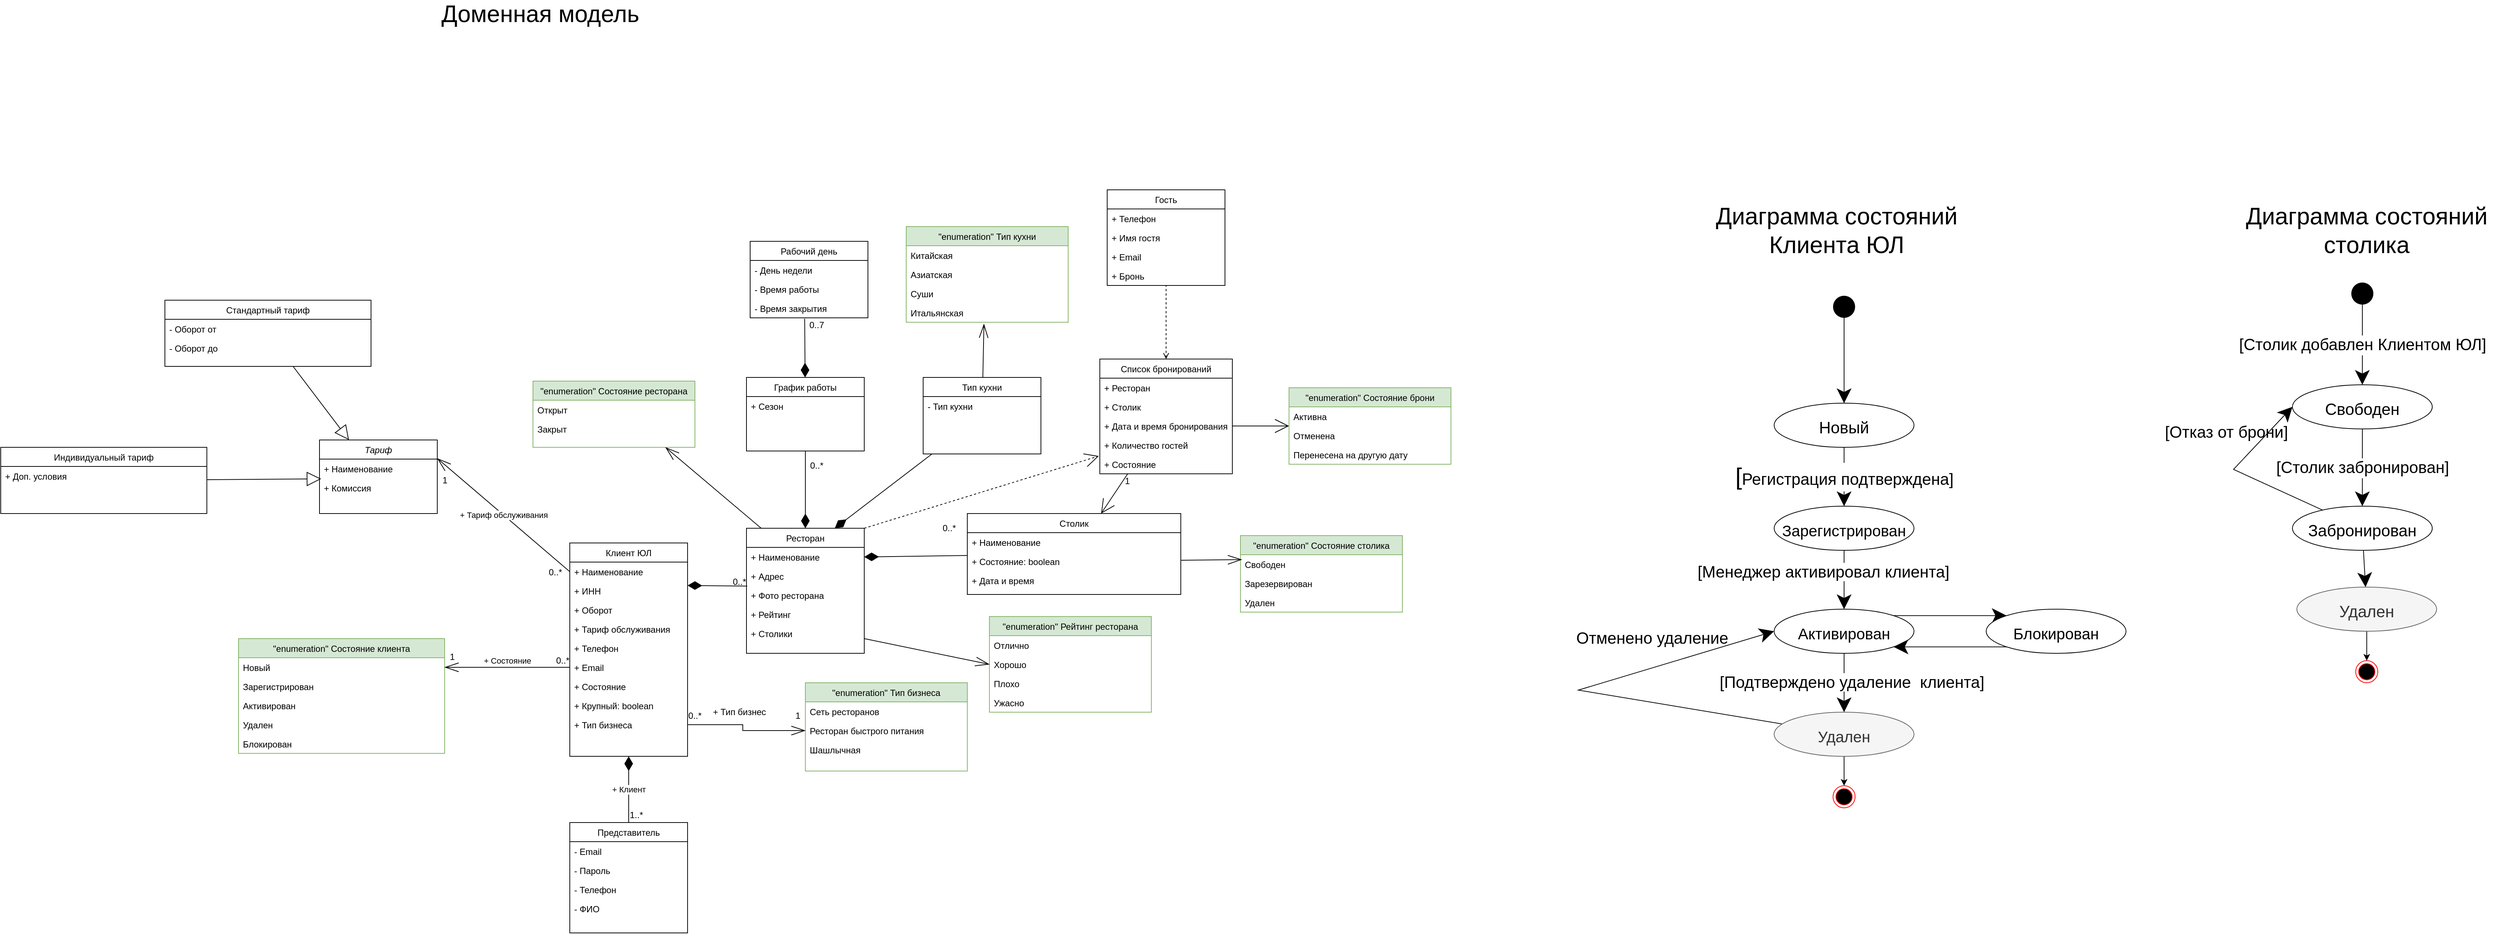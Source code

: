 <mxfile version="18.0.6" type="device"><diagram id="mswqoD4gSyX0Jlep5bk8" name="Page-1"><mxGraphModel dx="515" dy="645" grid="1" gridSize="10" guides="1" tooltips="1" connect="1" arrows="1" fold="1" page="1" pageScale="1" pageWidth="827" pageHeight="1169" math="0" shadow="0"><root><mxCell id="0"/><mxCell id="1" parent="0"/><mxCell id="pJO7aR0XgkFYkremymJj-134" value="Клиент ЮЛ" style="swimlane;fontStyle=0;align=center;verticalAlign=top;childLayout=stackLayout;horizontal=1;startSize=26;horizontalStack=0;resizeParent=1;resizeLast=0;collapsible=1;marginBottom=0;rounded=0;shadow=0;strokeWidth=1;" parent="1" vertex="1"><mxGeometry x="2103" y="1024" width="160" height="290" as="geometry"><mxRectangle x="230" y="140" width="160" height="26" as="alternateBounds"/></mxGeometry></mxCell><mxCell id="pJO7aR0XgkFYkremymJj-135" value="+ Наименование" style="text;align=left;verticalAlign=top;spacingLeft=4;spacingRight=4;overflow=hidden;rotatable=0;points=[[0,0.5],[1,0.5]];portConstraint=eastwest;" parent="pJO7aR0XgkFYkremymJj-134" vertex="1"><mxGeometry y="26" width="160" height="26" as="geometry"/></mxCell><mxCell id="pJO7aR0XgkFYkremymJj-136" value="+ ИНН" style="text;align=left;verticalAlign=top;spacingLeft=4;spacingRight=4;overflow=hidden;rotatable=0;points=[[0,0.5],[1,0.5]];portConstraint=eastwest;rounded=0;shadow=0;html=0;" parent="pJO7aR0XgkFYkremymJj-134" vertex="1"><mxGeometry y="52" width="160" height="26" as="geometry"/></mxCell><mxCell id="pJO7aR0XgkFYkremymJj-137" value="+ Оборот" style="text;align=left;verticalAlign=top;spacingLeft=4;spacingRight=4;overflow=hidden;rotatable=0;points=[[0,0.5],[1,0.5]];portConstraint=eastwest;rounded=0;shadow=0;html=0;" parent="pJO7aR0XgkFYkremymJj-134" vertex="1"><mxGeometry y="78" width="160" height="26" as="geometry"/></mxCell><mxCell id="pJO7aR0XgkFYkremymJj-138" value="+ Тариф обслуживания" style="text;align=left;verticalAlign=top;spacingLeft=4;spacingRight=4;overflow=hidden;rotatable=0;points=[[0,0.5],[1,0.5]];portConstraint=eastwest;rounded=0;shadow=0;html=0;" parent="pJO7aR0XgkFYkremymJj-134" vertex="1"><mxGeometry y="104" width="160" height="26" as="geometry"/></mxCell><mxCell id="pJO7aR0XgkFYkremymJj-139" value="+ Телефон" style="text;align=left;verticalAlign=top;spacingLeft=4;spacingRight=4;overflow=hidden;rotatable=0;points=[[0,0.5],[1,0.5]];portConstraint=eastwest;rounded=0;shadow=0;html=0;" parent="pJO7aR0XgkFYkremymJj-134" vertex="1"><mxGeometry y="130" width="160" height="26" as="geometry"/></mxCell><mxCell id="pJO7aR0XgkFYkremymJj-140" value="+ Email" style="text;align=left;verticalAlign=top;spacingLeft=4;spacingRight=4;overflow=hidden;rotatable=0;points=[[0,0.5],[1,0.5]];portConstraint=eastwest;rounded=0;shadow=0;html=0;" parent="pJO7aR0XgkFYkremymJj-134" vertex="1"><mxGeometry y="156" width="160" height="26" as="geometry"/></mxCell><mxCell id="pJO7aR0XgkFYkremymJj-141" value="+ Состояние" style="text;align=left;verticalAlign=top;spacingLeft=4;spacingRight=4;overflow=hidden;rotatable=0;points=[[0,0.5],[1,0.5]];portConstraint=eastwest;rounded=0;shadow=0;html=0;" parent="pJO7aR0XgkFYkremymJj-134" vertex="1"><mxGeometry y="182" width="160" height="26" as="geometry"/></mxCell><mxCell id="pJO7aR0XgkFYkremymJj-142" value="+ Крупный: boolean" style="text;align=left;verticalAlign=top;spacingLeft=4;spacingRight=4;overflow=hidden;rotatable=0;points=[[0,0.5],[1,0.5]];portConstraint=eastwest;rounded=0;shadow=0;html=0;" parent="pJO7aR0XgkFYkremymJj-134" vertex="1"><mxGeometry y="208" width="160" height="26" as="geometry"/></mxCell><mxCell id="pJO7aR0XgkFYkremymJj-143" value="+ Тип бизнеса" style="text;align=left;verticalAlign=top;spacingLeft=4;spacingRight=4;overflow=hidden;rotatable=0;points=[[0,0.5],[1,0.5]];portConstraint=eastwest;rounded=0;shadow=0;html=0;" parent="pJO7aR0XgkFYkremymJj-134" vertex="1"><mxGeometry y="234" width="160" height="26" as="geometry"/></mxCell><mxCell id="pJO7aR0XgkFYkremymJj-144" value="Тариф" style="swimlane;fontStyle=2;align=center;verticalAlign=top;childLayout=stackLayout;horizontal=1;startSize=26;horizontalStack=0;resizeParent=1;resizeLast=0;collapsible=1;marginBottom=0;rounded=0;shadow=0;strokeWidth=1;" parent="1" vertex="1"><mxGeometry x="1763" y="884" width="160" height="100" as="geometry"><mxRectangle x="130" y="380" width="160" height="26" as="alternateBounds"/></mxGeometry></mxCell><mxCell id="pJO7aR0XgkFYkremymJj-145" value="+ Наименование" style="text;align=left;verticalAlign=top;spacingLeft=4;spacingRight=4;overflow=hidden;rotatable=0;points=[[0,0.5],[1,0.5]];portConstraint=eastwest;" parent="pJO7aR0XgkFYkremymJj-144" vertex="1"><mxGeometry y="26" width="160" height="26" as="geometry"/></mxCell><mxCell id="pJO7aR0XgkFYkremymJj-146" value="+ Комиссия" style="text;align=left;verticalAlign=top;spacingLeft=4;spacingRight=4;overflow=hidden;rotatable=0;points=[[0,0.5],[1,0.5]];portConstraint=eastwest;rounded=0;shadow=0;html=0;" parent="pJO7aR0XgkFYkremymJj-144" vertex="1"><mxGeometry y="52" width="160" height="26" as="geometry"/></mxCell><mxCell id="pJO7aR0XgkFYkremymJj-147" value="&quot;enumeration&quot; Тип бизнеса" style="swimlane;fontStyle=0;align=center;verticalAlign=top;childLayout=stackLayout;horizontal=1;startSize=26;horizontalStack=0;resizeParent=1;resizeLast=0;collapsible=1;marginBottom=0;rounded=0;shadow=0;strokeWidth=1;fillColor=#d5e8d4;strokeColor=#82b366;" parent="1" vertex="1"><mxGeometry x="2423" y="1214" width="220" height="120" as="geometry"><mxRectangle x="340" y="380" width="170" height="26" as="alternateBounds"/></mxGeometry></mxCell><mxCell id="pJO7aR0XgkFYkremymJj-148" value="Сеть ресторанов" style="text;align=left;verticalAlign=top;spacingLeft=4;spacingRight=4;overflow=hidden;rotatable=0;points=[[0,0.5],[1,0.5]];portConstraint=eastwest;" parent="pJO7aR0XgkFYkremymJj-147" vertex="1"><mxGeometry y="26" width="220" height="26" as="geometry"/></mxCell><mxCell id="pJO7aR0XgkFYkremymJj-149" value="Ресторан быстрого питания" style="text;align=left;verticalAlign=top;spacingLeft=4;spacingRight=4;overflow=hidden;rotatable=0;points=[[0,0.5],[1,0.5]];portConstraint=eastwest;" parent="pJO7aR0XgkFYkremymJj-147" vertex="1"><mxGeometry y="52" width="220" height="26" as="geometry"/></mxCell><mxCell id="pJO7aR0XgkFYkremymJj-150" value="Шашлычная" style="text;align=left;verticalAlign=top;spacingLeft=4;spacingRight=4;overflow=hidden;rotatable=0;points=[[0,0.5],[1,0.5]];portConstraint=eastwest;" parent="pJO7aR0XgkFYkremymJj-147" vertex="1"><mxGeometry y="78" width="220" height="26" as="geometry"/></mxCell><mxCell id="pJO7aR0XgkFYkremymJj-151" value="+ Клиент" style="edgeStyle=orthogonalEdgeStyle;rounded=0;orthogonalLoop=1;jettySize=auto;html=1;entryX=0.5;entryY=1;entryDx=0;entryDy=0;endArrow=diamondThin;endFill=1;endSize=17;" parent="1" source="pJO7aR0XgkFYkremymJj-152" target="pJO7aR0XgkFYkremymJj-134" edge="1"><mxGeometry relative="1" as="geometry"/></mxCell><mxCell id="pJO7aR0XgkFYkremymJj-152" value="Представитель" style="swimlane;fontStyle=0;align=center;verticalAlign=top;childLayout=stackLayout;horizontal=1;startSize=26;horizontalStack=0;resizeParent=1;resizeLast=0;collapsible=1;marginBottom=0;rounded=0;shadow=0;strokeWidth=1;" parent="1" vertex="1"><mxGeometry x="2103" y="1404" width="160" height="150" as="geometry"><mxRectangle x="550" y="140" width="160" height="26" as="alternateBounds"/></mxGeometry></mxCell><mxCell id="pJO7aR0XgkFYkremymJj-153" value="- Email" style="text;align=left;verticalAlign=top;spacingLeft=4;spacingRight=4;overflow=hidden;rotatable=0;points=[[0,0.5],[1,0.5]];portConstraint=eastwest;" parent="pJO7aR0XgkFYkremymJj-152" vertex="1"><mxGeometry y="26" width="160" height="26" as="geometry"/></mxCell><mxCell id="pJO7aR0XgkFYkremymJj-154" value="- Пароль" style="text;align=left;verticalAlign=top;spacingLeft=4;spacingRight=4;overflow=hidden;rotatable=0;points=[[0,0.5],[1,0.5]];portConstraint=eastwest;rounded=0;shadow=0;html=0;" parent="pJO7aR0XgkFYkremymJj-152" vertex="1"><mxGeometry y="52" width="160" height="26" as="geometry"/></mxCell><mxCell id="pJO7aR0XgkFYkremymJj-155" value="- Телефон" style="text;align=left;verticalAlign=top;spacingLeft=4;spacingRight=4;overflow=hidden;rotatable=0;points=[[0,0.5],[1,0.5]];portConstraint=eastwest;rounded=0;shadow=0;html=0;" parent="pJO7aR0XgkFYkremymJj-152" vertex="1"><mxGeometry y="78" width="160" height="26" as="geometry"/></mxCell><mxCell id="pJO7aR0XgkFYkremymJj-156" value="- ФИО" style="text;align=left;verticalAlign=top;spacingLeft=4;spacingRight=4;overflow=hidden;rotatable=0;points=[[0,0.5],[1,0.5]];portConstraint=eastwest;rounded=0;shadow=0;html=0;" parent="pJO7aR0XgkFYkremymJj-152" vertex="1"><mxGeometry y="104" width="160" height="26" as="geometry"/></mxCell><mxCell id="pJO7aR0XgkFYkremymJj-157" value="&quot;enumeration&quot; Состояние клиента" style="swimlane;fontStyle=0;align=center;verticalAlign=top;childLayout=stackLayout;horizontal=1;startSize=26;horizontalStack=0;resizeParent=1;resizeLast=0;collapsible=1;marginBottom=0;rounded=0;shadow=0;strokeWidth=1;fillColor=#d5e8d4;strokeColor=#82b366;" parent="1" vertex="1"><mxGeometry x="1653" y="1154" width="280" height="156" as="geometry"><mxRectangle x="130" y="380" width="160" height="26" as="alternateBounds"/></mxGeometry></mxCell><mxCell id="pJO7aR0XgkFYkremymJj-158" value="Новый " style="text;align=left;verticalAlign=top;spacingLeft=4;spacingRight=4;overflow=hidden;rotatable=0;points=[[0,0.5],[1,0.5]];portConstraint=eastwest;" parent="pJO7aR0XgkFYkremymJj-157" vertex="1"><mxGeometry y="26" width="280" height="26" as="geometry"/></mxCell><mxCell id="pJO7aR0XgkFYkremymJj-159" value="Зарегистрирован" style="text;align=left;verticalAlign=top;spacingLeft=4;spacingRight=4;overflow=hidden;rotatable=0;points=[[0,0.5],[1,0.5]];portConstraint=eastwest;rounded=0;shadow=0;html=0;" parent="pJO7aR0XgkFYkremymJj-157" vertex="1"><mxGeometry y="52" width="280" height="26" as="geometry"/></mxCell><mxCell id="pJO7aR0XgkFYkremymJj-160" value="Активирован" style="text;align=left;verticalAlign=top;spacingLeft=4;spacingRight=4;overflow=hidden;rotatable=0;points=[[0,0.5],[1,0.5]];portConstraint=eastwest;rounded=0;shadow=0;html=0;" parent="pJO7aR0XgkFYkremymJj-157" vertex="1"><mxGeometry y="78" width="280" height="26" as="geometry"/></mxCell><mxCell id="pJO7aR0XgkFYkremymJj-161" value="Удален" style="text;align=left;verticalAlign=top;spacingLeft=4;spacingRight=4;overflow=hidden;rotatable=0;points=[[0,0.5],[1,0.5]];portConstraint=eastwest;rounded=0;shadow=0;html=0;" parent="pJO7aR0XgkFYkremymJj-157" vertex="1"><mxGeometry y="104" width="280" height="26" as="geometry"/></mxCell><mxCell id="pJO7aR0XgkFYkremymJj-162" value="Блокирован" style="text;align=left;verticalAlign=top;spacingLeft=4;spacingRight=4;overflow=hidden;rotatable=0;points=[[0,0.5],[1,0.5]];portConstraint=eastwest;rounded=0;shadow=0;html=0;" parent="pJO7aR0XgkFYkremymJj-157" vertex="1"><mxGeometry y="130" width="280" height="26" as="geometry"/></mxCell><mxCell id="pJO7aR0XgkFYkremymJj-163" style="edgeStyle=none;rounded=0;orthogonalLoop=1;jettySize=auto;html=1;entryX=0.014;entryY=0.034;entryDx=0;entryDy=0;entryPerimeter=0;startArrow=none;startFill=0;endArrow=block;endFill=0;endSize=17;" parent="1" source="pJO7aR0XgkFYkremymJj-164" target="pJO7aR0XgkFYkremymJj-146" edge="1"><mxGeometry relative="1" as="geometry"/></mxCell><mxCell id="pJO7aR0XgkFYkremymJj-164" value="Индивидуальный тариф" style="swimlane;fontStyle=0;align=center;verticalAlign=top;childLayout=stackLayout;horizontal=1;startSize=26;horizontalStack=0;resizeParent=1;resizeLast=0;collapsible=1;marginBottom=0;rounded=0;shadow=0;strokeWidth=1;" parent="1" vertex="1"><mxGeometry x="1330" y="894" width="280" height="90" as="geometry"><mxRectangle x="130" y="380" width="160" height="26" as="alternateBounds"/></mxGeometry></mxCell><mxCell id="pJO7aR0XgkFYkremymJj-165" value="+ Доп. условия" style="text;align=left;verticalAlign=top;spacingLeft=4;spacingRight=4;overflow=hidden;rotatable=0;points=[[0,0.5],[1,0.5]];portConstraint=eastwest;" parent="pJO7aR0XgkFYkremymJj-164" vertex="1"><mxGeometry y="26" width="280" height="26" as="geometry"/></mxCell><mxCell id="pJO7aR0XgkFYkremymJj-166" style="edgeStyle=orthogonalEdgeStyle;rounded=0;orthogonalLoop=1;jettySize=auto;html=1;exitX=1;exitY=0.5;exitDx=0;exitDy=0;entryX=0;entryY=0.5;entryDx=0;entryDy=0;endArrow=openThin;endFill=0;endSize=17;" parent="1" source="pJO7aR0XgkFYkremymJj-143" target="pJO7aR0XgkFYkremymJj-149" edge="1"><mxGeometry relative="1" as="geometry"><mxPoint x="2373" y="1193" as="targetPoint"/></mxGeometry></mxCell><mxCell id="pJO7aR0XgkFYkremymJj-167" value="0..*" style="text;html=1;strokeColor=none;fillColor=none;align=center;verticalAlign=middle;whiteSpace=wrap;rounded=0;" parent="1" vertex="1"><mxGeometry x="2263" y="1244" width="20" height="30" as="geometry"/></mxCell><mxCell id="pJO7aR0XgkFYkremymJj-168" value="1" style="text;html=1;strokeColor=none;fillColor=none;align=center;verticalAlign=middle;whiteSpace=wrap;rounded=0;" parent="1" vertex="1"><mxGeometry x="2403" y="1244" width="20" height="30" as="geometry"/></mxCell><mxCell id="pJO7aR0XgkFYkremymJj-169" value="+ Тип бизнес" style="text;html=1;align=center;verticalAlign=middle;resizable=0;points=[];autosize=1;strokeColor=none;fillColor=none;" parent="1" vertex="1"><mxGeometry x="2288" y="1244" width="90" height="20" as="geometry"/></mxCell><mxCell id="pJO7aR0XgkFYkremymJj-170" value="1..*" style="text;html=1;align=center;verticalAlign=middle;resizable=0;points=[];autosize=1;strokeColor=none;fillColor=none;" parent="1" vertex="1"><mxGeometry x="2178" y="1384" width="30" height="20" as="geometry"/></mxCell><mxCell id="pJO7aR0XgkFYkremymJj-171" value="+ Состояние" style="edgeStyle=orthogonalEdgeStyle;rounded=0;orthogonalLoop=1;jettySize=auto;html=1;entryX=1;entryY=0.5;entryDx=0;entryDy=0;startArrow=none;startFill=0;endArrow=openThin;endFill=0;endSize=17;" parent="1" source="pJO7aR0XgkFYkremymJj-140" target="pJO7aR0XgkFYkremymJj-158" edge="1"><mxGeometry y="-9" relative="1" as="geometry"><mxPoint as="offset"/></mxGeometry></mxCell><mxCell id="pJO7aR0XgkFYkremymJj-172" value="1" style="text;html=1;align=center;verticalAlign=middle;resizable=0;points=[];autosize=1;strokeColor=none;fillColor=none;" parent="1" vertex="1"><mxGeometry x="1933" y="1169" width="20" height="20" as="geometry"/></mxCell><mxCell id="pJO7aR0XgkFYkremymJj-173" value="0..*" style="text;html=1;align=center;verticalAlign=middle;resizable=0;points=[];autosize=1;strokeColor=none;fillColor=none;" parent="1" vertex="1"><mxGeometry x="2078" y="1174" width="30" height="20" as="geometry"/></mxCell><mxCell id="pJO7aR0XgkFYkremymJj-174" value="+ Тариф обслуживания" style="rounded=0;orthogonalLoop=1;jettySize=auto;html=1;entryX=1;entryY=0.25;entryDx=0;entryDy=0;startArrow=none;startFill=0;endArrow=openThin;endFill=0;endSize=17;exitX=0;exitY=0.5;exitDx=0;exitDy=0;" parent="1" source="pJO7aR0XgkFYkremymJj-135" target="pJO7aR0XgkFYkremymJj-144" edge="1"><mxGeometry relative="1" as="geometry"/></mxCell><mxCell id="pJO7aR0XgkFYkremymJj-175" value="1" style="text;html=1;align=center;verticalAlign=middle;resizable=0;points=[];autosize=1;strokeColor=none;fillColor=none;" parent="1" vertex="1"><mxGeometry x="1923" y="929" width="20" height="20" as="geometry"/></mxCell><mxCell id="pJO7aR0XgkFYkremymJj-176" value="0..*" style="text;html=1;align=center;verticalAlign=middle;resizable=0;points=[];autosize=1;strokeColor=none;fillColor=none;" parent="1" vertex="1"><mxGeometry x="2068" y="1054" width="30" height="20" as="geometry"/></mxCell><mxCell id="pJO7aR0XgkFYkremymJj-177" style="edgeStyle=none;rounded=0;orthogonalLoop=1;jettySize=auto;html=1;entryX=0.25;entryY=0;entryDx=0;entryDy=0;startArrow=none;startFill=0;endArrow=block;endFill=0;endSize=17;" parent="1" source="pJO7aR0XgkFYkremymJj-178" target="pJO7aR0XgkFYkremymJj-144" edge="1"><mxGeometry relative="1" as="geometry"/></mxCell><mxCell id="pJO7aR0XgkFYkremymJj-178" value="Стандартный тариф" style="swimlane;fontStyle=0;align=center;verticalAlign=top;childLayout=stackLayout;horizontal=1;startSize=26;horizontalStack=0;resizeParent=1;resizeLast=0;collapsible=1;marginBottom=0;rounded=0;shadow=0;strokeWidth=1;" parent="1" vertex="1"><mxGeometry x="1553" y="694" width="280" height="90" as="geometry"><mxRectangle x="130" y="380" width="160" height="26" as="alternateBounds"/></mxGeometry></mxCell><mxCell id="pJO7aR0XgkFYkremymJj-179" value="- Оборот от" style="text;align=left;verticalAlign=top;spacingLeft=4;spacingRight=4;overflow=hidden;rotatable=0;points=[[0,0.5],[1,0.5]];portConstraint=eastwest;" parent="pJO7aR0XgkFYkremymJj-178" vertex="1"><mxGeometry y="26" width="280" height="26" as="geometry"/></mxCell><mxCell id="pJO7aR0XgkFYkremymJj-180" value="- Оборот до" style="text;align=left;verticalAlign=top;spacingLeft=4;spacingRight=4;overflow=hidden;rotatable=0;points=[[0,0.5],[1,0.5]];portConstraint=eastwest;" parent="pJO7aR0XgkFYkremymJj-178" vertex="1"><mxGeometry y="52" width="280" height="26" as="geometry"/></mxCell><mxCell id="pJO7aR0XgkFYkremymJj-181" value="&lt;font style=&quot;font-size: 32px&quot;&gt;Доменная модель&lt;/font&gt;" style="text;html=1;strokeColor=none;fillColor=none;align=center;verticalAlign=middle;whiteSpace=wrap;rounded=0;" parent="1" vertex="1"><mxGeometry x="1883" y="290" width="360" height="30" as="geometry"/></mxCell><mxCell id="pJO7aR0XgkFYkremymJj-182" value="&lt;font style=&quot;font-size: 32px&quot;&gt;Диаграмма состояний Клиента ЮЛ&lt;/font&gt;" style="text;html=1;strokeColor=none;fillColor=none;align=center;verticalAlign=middle;whiteSpace=wrap;rounded=0;" parent="1" vertex="1"><mxGeometry x="3644" y="584" width="360" height="30" as="geometry"/></mxCell><mxCell id="pJO7aR0XgkFYkremymJj-183" value="" style="edgeStyle=none;rounded=0;orthogonalLoop=1;jettySize=auto;html=1;fontSize=32;startArrow=none;startFill=0;endArrow=classic;endFill=1;endSize=17;exitX=0.5;exitY=1;exitDx=0;exitDy=0;" parent="1" source="vDcpkDzTJP2Zpvf1__Mm-2" target="pJO7aR0XgkFYkremymJj-186" edge="1"><mxGeometry relative="1" as="geometry"><mxPoint x="3834" y="734" as="sourcePoint"/></mxGeometry></mxCell><mxCell id="pJO7aR0XgkFYkremymJj-185" value="[&lt;font style=&quot;font-size: 22px&quot;&gt;Регистрация подтверждена]&lt;/font&gt;" style="edgeStyle=none;rounded=0;orthogonalLoop=1;jettySize=auto;html=1;fontSize=32;startArrow=none;startFill=0;endArrow=classic;endFill=1;endSize=17;" parent="1" source="pJO7aR0XgkFYkremymJj-186" target="pJO7aR0XgkFYkremymJj-188" edge="1"><mxGeometry relative="1" as="geometry"/></mxCell><mxCell id="pJO7aR0XgkFYkremymJj-186" value="&lt;font style=&quot;font-size: 22px&quot;&gt;Новый&lt;/font&gt;" style="ellipse;whiteSpace=wrap;html=1;fontSize=32;" parent="1" vertex="1"><mxGeometry x="3739" y="834" width="190" height="60" as="geometry"/></mxCell><mxCell id="pJO7aR0XgkFYkremymJj-187" value="" style="edgeStyle=none;rounded=0;orthogonalLoop=1;jettySize=auto;html=1;fontSize=22;startArrow=none;startFill=0;endArrow=classic;endFill=1;endSize=17;" parent="1" source="pJO7aR0XgkFYkremymJj-188" target="pJO7aR0XgkFYkremymJj-191" edge="1"><mxGeometry relative="1" as="geometry"/></mxCell><mxCell id="pJO7aR0XgkFYkremymJj-188" value="&lt;font style=&quot;font-size: 21px&quot;&gt;Зарегистрирован&lt;/font&gt;" style="ellipse;whiteSpace=wrap;html=1;fontSize=32;" parent="1" vertex="1"><mxGeometry x="3739" y="974" width="190" height="60" as="geometry"/></mxCell><mxCell id="pJO7aR0XgkFYkremymJj-189" value="" style="edgeStyle=none;rounded=0;orthogonalLoop=1;jettySize=auto;html=1;fontSize=22;startArrow=none;startFill=0;endArrow=classic;endFill=1;endSize=17;" parent="1" source="pJO7aR0XgkFYkremymJj-191" target="pJO7aR0XgkFYkremymJj-193" edge="1"><mxGeometry relative="1" as="geometry"/></mxCell><mxCell id="pJO7aR0XgkFYkremymJj-190" value="" style="edgeStyle=none;rounded=0;orthogonalLoop=1;jettySize=auto;html=1;fontSize=22;startArrow=none;startFill=0;endArrow=classic;endFill=1;endSize=17;exitX=1;exitY=0;exitDx=0;exitDy=0;entryX=0;entryY=0;entryDx=0;entryDy=0;" parent="1" source="pJO7aR0XgkFYkremymJj-191" target="pJO7aR0XgkFYkremymJj-198" edge="1"><mxGeometry relative="1" as="geometry"/></mxCell><mxCell id="pJO7aR0XgkFYkremymJj-191" value="&lt;font style=&quot;font-size: 21px&quot;&gt;Активирован&lt;/font&gt;" style="ellipse;whiteSpace=wrap;html=1;fontSize=32;" parent="1" vertex="1"><mxGeometry x="3739" y="1114" width="190" height="60" as="geometry"/></mxCell><mxCell id="pJO7aR0XgkFYkremymJj-192" style="edgeStyle=none;rounded=0;orthogonalLoop=1;jettySize=auto;html=1;entryX=0;entryY=0.5;entryDx=0;entryDy=0;fontSize=22;startArrow=none;startFill=0;endArrow=classic;endFill=1;endSize=17;" parent="1" source="pJO7aR0XgkFYkremymJj-193" target="pJO7aR0XgkFYkremymJj-191" edge="1"><mxGeometry relative="1" as="geometry"><Array as="points"><mxPoint x="3473" y="1224"/></Array></mxGeometry></mxCell><mxCell id="JBpDK_HHfdDM2AucpQrc-2" style="edgeStyle=orthogonalEdgeStyle;rounded=0;orthogonalLoop=1;jettySize=auto;html=1;" parent="1" source="pJO7aR0XgkFYkremymJj-193" target="JBpDK_HHfdDM2AucpQrc-1" edge="1"><mxGeometry relative="1" as="geometry"/></mxCell><mxCell id="pJO7aR0XgkFYkremymJj-193" value="&lt;font style=&quot;font-size: 21px&quot;&gt;Удален&lt;/font&gt;" style="ellipse;whiteSpace=wrap;html=1;fontSize=32;shadow=0;fillColor=#f5f5f5;fontColor=#333333;strokeColor=#666666;" parent="1" vertex="1"><mxGeometry x="3739" y="1254" width="190" height="60" as="geometry"/></mxCell><mxCell id="pJO7aR0XgkFYkremymJj-194" value="Отменено удаление" style="text;html=1;align=center;verticalAlign=middle;resizable=0;points=[];autosize=1;strokeColor=none;fillColor=none;fontSize=22;" parent="1" vertex="1"><mxGeometry x="3463" y="1139" width="220" height="30" as="geometry"/></mxCell><mxCell id="pJO7aR0XgkFYkremymJj-195" value="&lt;div style=&quot;text-align: center&quot;&gt;&lt;font face=&quot;helvetica&quot;&gt;&lt;span style=&quot;background-color: rgb(255 , 255 , 255)&quot;&gt;[Менеджер активировал клиента]&lt;/span&gt;&lt;/font&gt;&lt;/div&gt;" style="text;whiteSpace=wrap;html=1;fontSize=22;" parent="1" vertex="1"><mxGeometry x="3633" y="1044" width="380" height="40" as="geometry"/></mxCell><mxCell id="pJO7aR0XgkFYkremymJj-196" value="&lt;div style=&quot;text-align: center&quot;&gt;&lt;font face=&quot;helvetica&quot;&gt;&lt;span style=&quot;background-color: rgb(255 , 255 , 255)&quot;&gt;[Подтверждено удаление&amp;nbsp; клиента]&lt;/span&gt;&lt;/font&gt;&lt;/div&gt;" style="text;whiteSpace=wrap;html=1;fontSize=22;" parent="1" vertex="1"><mxGeometry x="3663" y="1194" width="380" height="40" as="geometry"/></mxCell><mxCell id="pJO7aR0XgkFYkremymJj-197" style="edgeStyle=none;rounded=0;orthogonalLoop=1;jettySize=auto;html=1;entryX=1;entryY=1;entryDx=0;entryDy=0;fontSize=22;startArrow=none;startFill=0;endArrow=classic;endFill=1;endSize=17;exitX=0;exitY=1;exitDx=0;exitDy=0;" parent="1" source="pJO7aR0XgkFYkremymJj-198" target="pJO7aR0XgkFYkremymJj-191" edge="1"><mxGeometry relative="1" as="geometry"/></mxCell><mxCell id="pJO7aR0XgkFYkremymJj-198" value="&lt;font style=&quot;font-size: 21px&quot;&gt;Блокирован&lt;/font&gt;" style="ellipse;whiteSpace=wrap;html=1;fontSize=32;" parent="1" vertex="1"><mxGeometry x="4027" y="1114" width="190" height="60" as="geometry"/></mxCell><mxCell id="pJO7aR0XgkFYkremymJj-278" style="rounded=0;orthogonalLoop=1;jettySize=auto;html=1;exitX=1;exitY=0;exitDx=0;exitDy=0;entryX=-0.008;entryY=0.073;entryDx=0;entryDy=0;entryPerimeter=0;endArrow=open;endFill=0;endSize=17;dashed=1;" parent="1" source="pJO7aR0XgkFYkremymJj-199" target="pJO7aR0XgkFYkremymJj-276" edge="1"><mxGeometry relative="1" as="geometry"/></mxCell><mxCell id="pJO7aR0XgkFYkremymJj-199" value="Ресторан" style="swimlane;fontStyle=0;align=center;verticalAlign=top;childLayout=stackLayout;horizontal=1;startSize=26;horizontalStack=0;resizeParent=1;resizeLast=0;collapsible=1;marginBottom=0;rounded=0;shadow=0;strokeWidth=1;" parent="1" vertex="1"><mxGeometry x="2343" y="1004" width="160" height="170" as="geometry"><mxRectangle x="130" y="380" width="160" height="26" as="alternateBounds"/></mxGeometry></mxCell><mxCell id="pJO7aR0XgkFYkremymJj-200" value="+ Наименование" style="text;align=left;verticalAlign=top;spacingLeft=4;spacingRight=4;overflow=hidden;rotatable=0;points=[[0,0.5],[1,0.5]];portConstraint=eastwest;" parent="pJO7aR0XgkFYkremymJj-199" vertex="1"><mxGeometry y="26" width="160" height="26" as="geometry"/></mxCell><mxCell id="pJO7aR0XgkFYkremymJj-201" value="+ Адрес" style="text;align=left;verticalAlign=top;spacingLeft=4;spacingRight=4;overflow=hidden;rotatable=0;points=[[0,0.5],[1,0.5]];portConstraint=eastwest;" parent="pJO7aR0XgkFYkremymJj-199" vertex="1"><mxGeometry y="52" width="160" height="26" as="geometry"/></mxCell><mxCell id="pJO7aR0XgkFYkremymJj-202" value="+ Фото ресторана" style="text;align=left;verticalAlign=top;spacingLeft=4;spacingRight=4;overflow=hidden;rotatable=0;points=[[0,0.5],[1,0.5]];portConstraint=eastwest;" parent="pJO7aR0XgkFYkremymJj-199" vertex="1"><mxGeometry y="78" width="160" height="26" as="geometry"/></mxCell><mxCell id="pJO7aR0XgkFYkremymJj-203" value="+ Рейтинг" style="text;align=left;verticalAlign=top;spacingLeft=4;spacingRight=4;overflow=hidden;rotatable=0;points=[[0,0.5],[1,0.5]];portConstraint=eastwest;" parent="pJO7aR0XgkFYkremymJj-199" vertex="1"><mxGeometry y="104" width="160" height="26" as="geometry"/></mxCell><mxCell id="pJO7aR0XgkFYkremymJj-204" value="+ Столики" style="text;align=left;verticalAlign=top;spacingLeft=4;spacingRight=4;overflow=hidden;rotatable=0;points=[[0,0.5],[1,0.5]];portConstraint=eastwest;" parent="pJO7aR0XgkFYkremymJj-199" vertex="1"><mxGeometry y="130" width="160" height="26" as="geometry"/></mxCell><mxCell id="pJO7aR0XgkFYkremymJj-205" style="edgeStyle=none;rounded=0;orthogonalLoop=1;jettySize=auto;html=1;entryX=0.5;entryY=0;entryDx=0;entryDy=0;fontSize=12;startArrow=none;startFill=0;endArrow=diamondThin;endFill=1;endSize=17;" parent="1" source="pJO7aR0XgkFYkremymJj-206" target="pJO7aR0XgkFYkremymJj-199" edge="1"><mxGeometry relative="1" as="geometry"/></mxCell><mxCell id="pJO7aR0XgkFYkremymJj-206" value="График работы" style="swimlane;fontStyle=0;align=center;verticalAlign=top;childLayout=stackLayout;horizontal=1;startSize=26;horizontalStack=0;resizeParent=1;resizeLast=0;collapsible=1;marginBottom=0;rounded=0;shadow=0;strokeWidth=1;" parent="1" vertex="1"><mxGeometry x="2343" y="799" width="160" height="100" as="geometry"><mxRectangle x="130" y="380" width="160" height="26" as="alternateBounds"/></mxGeometry></mxCell><mxCell id="pJO7aR0XgkFYkremymJj-207" value="+ Сезон" style="text;align=left;verticalAlign=top;spacingLeft=4;spacingRight=4;overflow=hidden;rotatable=0;points=[[0,0.5],[1,0.5]];portConstraint=eastwest;" parent="pJO7aR0XgkFYkremymJj-206" vertex="1"><mxGeometry y="26" width="160" height="26" as="geometry"/></mxCell><mxCell id="pJO7aR0XgkFYkremymJj-208" value="&quot;enumeration&quot; Состояние ресторана" style="swimlane;fontStyle=0;align=center;verticalAlign=top;childLayout=stackLayout;horizontal=1;startSize=26;horizontalStack=0;resizeParent=1;resizeLast=0;collapsible=1;marginBottom=0;rounded=0;shadow=0;strokeWidth=1;fillColor=#d5e8d4;strokeColor=#82b366;" parent="1" vertex="1"><mxGeometry x="2053" y="804" width="220" height="90" as="geometry"><mxRectangle x="340" y="380" width="170" height="26" as="alternateBounds"/></mxGeometry></mxCell><mxCell id="pJO7aR0XgkFYkremymJj-209" value="Открыт" style="text;align=left;verticalAlign=top;spacingLeft=4;spacingRight=4;overflow=hidden;rotatable=0;points=[[0,0.5],[1,0.5]];portConstraint=eastwest;" parent="pJO7aR0XgkFYkremymJj-208" vertex="1"><mxGeometry y="26" width="220" height="26" as="geometry"/></mxCell><mxCell id="pJO7aR0XgkFYkremymJj-210" value="Закрыт" style="text;align=left;verticalAlign=top;spacingLeft=4;spacingRight=4;overflow=hidden;rotatable=0;points=[[0,0.5],[1,0.5]];portConstraint=eastwest;" parent="pJO7aR0XgkFYkremymJj-208" vertex="1"><mxGeometry y="52" width="220" height="26" as="geometry"/></mxCell><mxCell id="pJO7aR0XgkFYkremymJj-211" style="edgeStyle=none;rounded=0;orthogonalLoop=1;jettySize=auto;html=1;entryX=1;entryY=0.222;entryDx=0;entryDy=0;entryPerimeter=0;fontSize=22;startArrow=none;startFill=0;endArrow=diamondThin;endFill=1;endSize=17;exitX=0.006;exitY=1.026;exitDx=0;exitDy=0;exitPerimeter=0;" parent="1" target="pJO7aR0XgkFYkremymJj-136" edge="1"><mxGeometry relative="1" as="geometry"><mxPoint x="2343.96" y="1082.676" as="sourcePoint"/></mxGeometry></mxCell><mxCell id="pJO7aR0XgkFYkremymJj-212" value="&lt;font style=&quot;font-size: 12px&quot;&gt;0..*&lt;/font&gt;" style="text;html=1;align=center;verticalAlign=middle;resizable=0;points=[];autosize=1;strokeColor=none;fillColor=none;fontSize=22;" parent="1" vertex="1"><mxGeometry x="2318" y="1054" width="30" height="40" as="geometry"/></mxCell><mxCell id="pJO7aR0XgkFYkremymJj-213" style="edgeStyle=none;rounded=0;orthogonalLoop=1;jettySize=auto;html=1;fontSize=12;startArrow=none;startFill=0;endArrow=diamondThin;endFill=1;endSize=17;entryX=1;entryY=0.5;entryDx=0;entryDy=0;" parent="1" source="pJO7aR0XgkFYkremymJj-214" target="pJO7aR0XgkFYkremymJj-200" edge="1"><mxGeometry relative="1" as="geometry"><mxPoint x="2510" y="1029" as="targetPoint"/></mxGeometry></mxCell><mxCell id="pJO7aR0XgkFYkremymJj-214" value="Столик" style="swimlane;fontStyle=0;align=center;verticalAlign=top;childLayout=stackLayout;horizontal=1;startSize=26;horizontalStack=0;resizeParent=1;resizeLast=0;collapsible=1;marginBottom=0;rounded=0;shadow=0;strokeWidth=1;" parent="1" vertex="1"><mxGeometry x="2643" y="984" width="290" height="110" as="geometry"><mxRectangle x="130" y="380" width="160" height="26" as="alternateBounds"/></mxGeometry></mxCell><mxCell id="pJO7aR0XgkFYkremymJj-215" value="+ Наименование" style="text;align=left;verticalAlign=top;spacingLeft=4;spacingRight=4;overflow=hidden;rotatable=0;points=[[0,0.5],[1,0.5]];portConstraint=eastwest;" parent="pJO7aR0XgkFYkremymJj-214" vertex="1"><mxGeometry y="26" width="290" height="26" as="geometry"/></mxCell><mxCell id="pJO7aR0XgkFYkremymJj-216" value="+ Состояние: boolean" style="text;align=left;verticalAlign=top;spacingLeft=4;spacingRight=4;overflow=hidden;rotatable=0;points=[[0,0.5],[1,0.5]];portConstraint=eastwest;" parent="pJO7aR0XgkFYkremymJj-214" vertex="1"><mxGeometry y="52" width="290" height="26" as="geometry"/></mxCell><mxCell id="pJO7aR0XgkFYkremymJj-217" value="+ Дата и время " style="text;align=left;verticalAlign=top;spacingLeft=4;spacingRight=4;overflow=hidden;rotatable=0;points=[[0,0.5],[1,0.5]];portConstraint=eastwest;" parent="pJO7aR0XgkFYkremymJj-214" vertex="1"><mxGeometry y="78" width="290" height="26" as="geometry"/></mxCell><mxCell id="pJO7aR0XgkFYkremymJj-218" value="0..*" style="text;html=1;align=center;verticalAlign=middle;resizable=0;points=[];autosize=1;strokeColor=none;fillColor=none;fontSize=12;" parent="1" vertex="1"><mxGeometry x="2603" y="994" width="30" height="20" as="geometry"/></mxCell><mxCell id="pJO7aR0XgkFYkremymJj-219" value="Рабочий день" style="swimlane;fontStyle=0;align=center;verticalAlign=top;childLayout=stackLayout;horizontal=1;startSize=26;horizontalStack=0;resizeParent=1;resizeLast=0;collapsible=1;marginBottom=0;rounded=0;shadow=0;strokeWidth=1;" parent="1" vertex="1"><mxGeometry x="2348" y="614" width="160" height="104" as="geometry"><mxRectangle x="130" y="380" width="160" height="26" as="alternateBounds"/></mxGeometry></mxCell><mxCell id="pJO7aR0XgkFYkremymJj-220" value="- День недели" style="text;align=left;verticalAlign=top;spacingLeft=4;spacingRight=4;overflow=hidden;rotatable=0;points=[[0,0.5],[1,0.5]];portConstraint=eastwest;" parent="pJO7aR0XgkFYkremymJj-219" vertex="1"><mxGeometry y="26" width="160" height="26" as="geometry"/></mxCell><mxCell id="pJO7aR0XgkFYkremymJj-221" value="- Время работы" style="text;align=left;verticalAlign=top;spacingLeft=4;spacingRight=4;overflow=hidden;rotatable=0;points=[[0,0.5],[1,0.5]];portConstraint=eastwest;" parent="pJO7aR0XgkFYkremymJj-219" vertex="1"><mxGeometry y="52" width="160" height="26" as="geometry"/></mxCell><mxCell id="pJO7aR0XgkFYkremymJj-222" value="- Время закрытия" style="text;align=left;verticalAlign=top;spacingLeft=4;spacingRight=4;overflow=hidden;rotatable=0;points=[[0,0.5],[1,0.5]];portConstraint=eastwest;" parent="pJO7aR0XgkFYkremymJj-219" vertex="1"><mxGeometry y="78" width="160" height="26" as="geometry"/></mxCell><mxCell id="pJO7aR0XgkFYkremymJj-223" style="edgeStyle=none;rounded=0;orthogonalLoop=1;jettySize=auto;html=1;fontSize=12;startArrow=none;startFill=0;endArrow=diamondThin;endFill=1;endSize=17;exitX=0.463;exitY=1.043;exitDx=0;exitDy=0;exitPerimeter=0;" parent="1" source="pJO7aR0XgkFYkremymJj-222" target="pJO7aR0XgkFYkremymJj-206" edge="1"><mxGeometry relative="1" as="geometry"><mxPoint x="2503" y="894" as="targetPoint"/></mxGeometry></mxCell><mxCell id="pJO7aR0XgkFYkremymJj-224" value="0..7" style="text;html=1;align=center;verticalAlign=middle;resizable=0;points=[];autosize=1;strokeColor=none;fillColor=none;fontSize=12;" parent="1" vertex="1"><mxGeometry x="2418" y="718" width="40" height="20" as="geometry"/></mxCell><mxCell id="pJO7aR0XgkFYkremymJj-225" value="0..*" style="text;html=1;align=center;verticalAlign=middle;resizable=0;points=[];autosize=1;strokeColor=none;fillColor=none;fontSize=12;" parent="1" vertex="1"><mxGeometry x="2423" y="909" width="30" height="20" as="geometry"/></mxCell><mxCell id="pJO7aR0XgkFYkremymJj-226" style="edgeStyle=none;rounded=0;orthogonalLoop=1;jettySize=auto;html=1;fontSize=12;startArrow=none;startFill=0;endArrow=openThin;endFill=0;endSize=17;" parent="1" edge="1"><mxGeometry relative="1" as="geometry"><mxPoint x="2233" y="894" as="targetPoint"/><mxPoint x="2363" y="1004" as="sourcePoint"/></mxGeometry></mxCell><mxCell id="pJO7aR0XgkFYkremymJj-227" value="&quot;enumeration&quot; Рейтинг ресторана" style="swimlane;fontStyle=0;align=center;verticalAlign=top;childLayout=stackLayout;horizontal=1;startSize=26;horizontalStack=0;resizeParent=1;resizeLast=0;collapsible=1;marginBottom=0;rounded=0;shadow=0;strokeWidth=1;fillColor=#d5e8d4;strokeColor=#82b366;" parent="1" vertex="1"><mxGeometry x="2673" y="1124" width="220" height="130" as="geometry"><mxRectangle x="340" y="380" width="170" height="26" as="alternateBounds"/></mxGeometry></mxCell><mxCell id="pJO7aR0XgkFYkremymJj-228" value="Отлично" style="text;align=left;verticalAlign=top;spacingLeft=4;spacingRight=4;overflow=hidden;rotatable=0;points=[[0,0.5],[1,0.5]];portConstraint=eastwest;" parent="pJO7aR0XgkFYkremymJj-227" vertex="1"><mxGeometry y="26" width="220" height="26" as="geometry"/></mxCell><mxCell id="pJO7aR0XgkFYkremymJj-229" value="Хорошо" style="text;align=left;verticalAlign=top;spacingLeft=4;spacingRight=4;overflow=hidden;rotatable=0;points=[[0,0.5],[1,0.5]];portConstraint=eastwest;" parent="pJO7aR0XgkFYkremymJj-227" vertex="1"><mxGeometry y="52" width="220" height="26" as="geometry"/></mxCell><mxCell id="pJO7aR0XgkFYkremymJj-230" value="Плохо" style="text;align=left;verticalAlign=top;spacingLeft=4;spacingRight=4;overflow=hidden;rotatable=0;points=[[0,0.5],[1,0.5]];portConstraint=eastwest;" parent="pJO7aR0XgkFYkremymJj-227" vertex="1"><mxGeometry y="78" width="220" height="26" as="geometry"/></mxCell><mxCell id="pJO7aR0XgkFYkremymJj-231" value="Ужасно" style="text;align=left;verticalAlign=top;spacingLeft=4;spacingRight=4;overflow=hidden;rotatable=0;points=[[0,0.5],[1,0.5]];portConstraint=eastwest;" parent="pJO7aR0XgkFYkremymJj-227" vertex="1"><mxGeometry y="104" width="220" height="26" as="geometry"/></mxCell><mxCell id="pJO7aR0XgkFYkremymJj-232" style="edgeStyle=none;rounded=0;orthogonalLoop=1;jettySize=auto;html=1;entryX=0;entryY=0.5;entryDx=0;entryDy=0;fontSize=12;startArrow=none;startFill=0;endArrow=openThin;endFill=0;endSize=17;" parent="1" target="pJO7aR0XgkFYkremymJj-229" edge="1"><mxGeometry relative="1" as="geometry"><mxPoint x="2503" y="1154" as="sourcePoint"/></mxGeometry></mxCell><mxCell id="pJO7aR0XgkFYkremymJj-233" style="edgeStyle=none;rounded=0;orthogonalLoop=1;jettySize=auto;html=1;entryX=0.75;entryY=0;entryDx=0;entryDy=0;fontSize=12;startArrow=none;startFill=0;endArrow=diamondThin;endFill=1;endSize=17;" parent="1" source="pJO7aR0XgkFYkremymJj-235" target="pJO7aR0XgkFYkremymJj-199" edge="1"><mxGeometry relative="1" as="geometry"/></mxCell><mxCell id="pJO7aR0XgkFYkremymJj-234" style="edgeStyle=none;rounded=0;orthogonalLoop=1;jettySize=auto;html=1;fontSize=12;startArrow=none;startFill=0;endArrow=openThin;endFill=0;endSize=17;entryX=0.48;entryY=1.085;entryDx=0;entryDy=0;entryPerimeter=0;" parent="1" source="pJO7aR0XgkFYkremymJj-235" target="pJO7aR0XgkFYkremymJj-241" edge="1"><mxGeometry relative="1" as="geometry"/></mxCell><mxCell id="pJO7aR0XgkFYkremymJj-235" value="Тип кухни" style="swimlane;fontStyle=0;align=center;verticalAlign=top;childLayout=stackLayout;horizontal=1;startSize=26;horizontalStack=0;resizeParent=1;resizeLast=0;collapsible=1;marginBottom=0;rounded=0;shadow=0;strokeWidth=1;" parent="1" vertex="1"><mxGeometry x="2583" y="799" width="160" height="104" as="geometry"><mxRectangle x="130" y="380" width="160" height="26" as="alternateBounds"/></mxGeometry></mxCell><mxCell id="pJO7aR0XgkFYkremymJj-236" value="- Тип кухни" style="text;align=left;verticalAlign=top;spacingLeft=4;spacingRight=4;overflow=hidden;rotatable=0;points=[[0,0.5],[1,0.5]];portConstraint=eastwest;" parent="pJO7aR0XgkFYkremymJj-235" vertex="1"><mxGeometry y="26" width="160" height="26" as="geometry"/></mxCell><mxCell id="pJO7aR0XgkFYkremymJj-237" value="&quot;enumeration&quot; Тип кухни" style="swimlane;fontStyle=0;align=center;verticalAlign=top;childLayout=stackLayout;horizontal=1;startSize=26;horizontalStack=0;resizeParent=1;resizeLast=0;collapsible=1;marginBottom=0;rounded=0;shadow=0;strokeWidth=1;fillColor=#d5e8d4;strokeColor=#82b366;" parent="1" vertex="1"><mxGeometry x="2560" y="594" width="220" height="130" as="geometry"><mxRectangle x="340" y="380" width="170" height="26" as="alternateBounds"/></mxGeometry></mxCell><mxCell id="pJO7aR0XgkFYkremymJj-238" value="Китайская" style="text;align=left;verticalAlign=top;spacingLeft=4;spacingRight=4;overflow=hidden;rotatable=0;points=[[0,0.5],[1,0.5]];portConstraint=eastwest;" parent="pJO7aR0XgkFYkremymJj-237" vertex="1"><mxGeometry y="26" width="220" height="26" as="geometry"/></mxCell><mxCell id="pJO7aR0XgkFYkremymJj-239" value="Азиатская" style="text;align=left;verticalAlign=top;spacingLeft=4;spacingRight=4;overflow=hidden;rotatable=0;points=[[0,0.5],[1,0.5]];portConstraint=eastwest;" parent="pJO7aR0XgkFYkremymJj-237" vertex="1"><mxGeometry y="52" width="220" height="26" as="geometry"/></mxCell><mxCell id="pJO7aR0XgkFYkremymJj-240" value="Суши" style="text;align=left;verticalAlign=top;spacingLeft=4;spacingRight=4;overflow=hidden;rotatable=0;points=[[0,0.5],[1,0.5]];portConstraint=eastwest;" parent="pJO7aR0XgkFYkremymJj-237" vertex="1"><mxGeometry y="78" width="220" height="26" as="geometry"/></mxCell><mxCell id="pJO7aR0XgkFYkremymJj-241" value="Итальянская" style="text;align=left;verticalAlign=top;spacingLeft=4;spacingRight=4;overflow=hidden;rotatable=0;points=[[0,0.5],[1,0.5]];portConstraint=eastwest;" parent="pJO7aR0XgkFYkremymJj-237" vertex="1"><mxGeometry y="104" width="220" height="26" as="geometry"/></mxCell><mxCell id="pJO7aR0XgkFYkremymJj-242" value="Гость" style="swimlane;fontStyle=0;align=center;verticalAlign=top;childLayout=stackLayout;horizontal=1;startSize=26;horizontalStack=0;resizeParent=1;resizeLast=0;collapsible=1;marginBottom=0;rounded=0;shadow=0;strokeWidth=1;" parent="1" vertex="1"><mxGeometry x="2833" y="544" width="160" height="130" as="geometry"><mxRectangle x="230" y="140" width="160" height="26" as="alternateBounds"/></mxGeometry></mxCell><mxCell id="pJO7aR0XgkFYkremymJj-243" value="+ Телефон" style="text;align=left;verticalAlign=top;spacingLeft=4;spacingRight=4;overflow=hidden;rotatable=0;points=[[0,0.5],[1,0.5]];portConstraint=eastwest;rounded=0;shadow=0;html=0;" parent="pJO7aR0XgkFYkremymJj-242" vertex="1"><mxGeometry y="26" width="160" height="26" as="geometry"/></mxCell><mxCell id="pJO7aR0XgkFYkremymJj-267" value="+ Имя гостя" style="text;align=left;verticalAlign=top;spacingLeft=4;spacingRight=4;overflow=hidden;rotatable=0;points=[[0,0.5],[1,0.5]];portConstraint=eastwest;rounded=0;shadow=0;html=0;" parent="pJO7aR0XgkFYkremymJj-242" vertex="1"><mxGeometry y="52" width="160" height="26" as="geometry"/></mxCell><mxCell id="pJO7aR0XgkFYkremymJj-244" value="+ Email" style="text;align=left;verticalAlign=top;spacingLeft=4;spacingRight=4;overflow=hidden;rotatable=0;points=[[0,0.5],[1,0.5]];portConstraint=eastwest;rounded=0;shadow=0;html=0;" parent="pJO7aR0XgkFYkremymJj-242" vertex="1"><mxGeometry y="78" width="160" height="26" as="geometry"/></mxCell><mxCell id="pJO7aR0XgkFYkremymJj-245" value="+ Бронь" style="text;align=left;verticalAlign=top;spacingLeft=4;spacingRight=4;overflow=hidden;rotatable=0;points=[[0,0.5],[1,0.5]];portConstraint=eastwest;rounded=0;shadow=0;html=0;" parent="pJO7aR0XgkFYkremymJj-242" vertex="1"><mxGeometry y="104" width="160" height="26" as="geometry"/></mxCell><mxCell id="pJO7aR0XgkFYkremymJj-246" style="edgeStyle=none;rounded=0;orthogonalLoop=1;jettySize=auto;html=1;entryX=0.5;entryY=1;entryDx=0;entryDy=0;fontSize=12;startArrow=open;startFill=0;endArrow=none;endFill=0;endSize=17;dashed=1;" parent="1" source="pJO7aR0XgkFYkremymJj-248" target="pJO7aR0XgkFYkremymJj-242" edge="1"><mxGeometry relative="1" as="geometry"><mxPoint x="2993" y="809" as="targetPoint"/></mxGeometry></mxCell><mxCell id="pJO7aR0XgkFYkremymJj-247" style="edgeStyle=none;rounded=0;orthogonalLoop=1;jettySize=auto;html=1;fontSize=12;startArrow=none;startFill=0;endArrow=open;endFill=0;endSize=17;" parent="1" source="pJO7aR0XgkFYkremymJj-248" target="pJO7aR0XgkFYkremymJj-214" edge="1"><mxGeometry relative="1" as="geometry"/></mxCell><mxCell id="pJO7aR0XgkFYkremymJj-248" value="Список бронирований" style="swimlane;fontStyle=0;align=center;verticalAlign=top;childLayout=stackLayout;horizontal=1;startSize=26;horizontalStack=0;resizeParent=1;resizeLast=0;collapsible=1;marginBottom=0;rounded=0;shadow=0;strokeWidth=1;" parent="1" vertex="1"><mxGeometry x="2823" y="774" width="180" height="156" as="geometry"><mxRectangle x="130" y="380" width="160" height="26" as="alternateBounds"/></mxGeometry></mxCell><mxCell id="pJO7aR0XgkFYkremymJj-249" value="+ Ресторан" style="text;align=left;verticalAlign=top;spacingLeft=4;spacingRight=4;overflow=hidden;rotatable=0;points=[[0,0.5],[1,0.5]];portConstraint=eastwest;" parent="pJO7aR0XgkFYkremymJj-248" vertex="1"><mxGeometry y="26" width="180" height="26" as="geometry"/></mxCell><mxCell id="pJO7aR0XgkFYkremymJj-250" value="+ Столик" style="text;align=left;verticalAlign=top;spacingLeft=4;spacingRight=4;overflow=hidden;rotatable=0;points=[[0,0.5],[1,0.5]];portConstraint=eastwest;" parent="pJO7aR0XgkFYkremymJj-248" vertex="1"><mxGeometry y="52" width="180" height="26" as="geometry"/></mxCell><mxCell id="pJO7aR0XgkFYkremymJj-251" value="+ Дата и время бронирования" style="text;align=left;verticalAlign=top;spacingLeft=4;spacingRight=4;overflow=hidden;rotatable=0;points=[[0,0.5],[1,0.5]];portConstraint=eastwest;" parent="pJO7aR0XgkFYkremymJj-248" vertex="1"><mxGeometry y="78" width="180" height="26" as="geometry"/></mxCell><mxCell id="pJO7aR0XgkFYkremymJj-252" value="+ Количество гостей" style="text;align=left;verticalAlign=top;spacingLeft=4;spacingRight=4;overflow=hidden;rotatable=0;points=[[0,0.5],[1,0.5]];portConstraint=eastwest;" parent="pJO7aR0XgkFYkremymJj-248" vertex="1"><mxGeometry y="104" width="180" height="26" as="geometry"/></mxCell><mxCell id="pJO7aR0XgkFYkremymJj-276" value="+ Состояние" style="text;align=left;verticalAlign=top;spacingLeft=4;spacingRight=4;overflow=hidden;rotatable=0;points=[[0,0.5],[1,0.5]];portConstraint=eastwest;" parent="pJO7aR0XgkFYkremymJj-248" vertex="1"><mxGeometry y="130" width="180" height="26" as="geometry"/></mxCell><mxCell id="pJO7aR0XgkFYkremymJj-254" value="&quot;enumeration&quot; Состояние столика" style="swimlane;fontStyle=0;align=center;verticalAlign=top;childLayout=stackLayout;horizontal=1;startSize=26;horizontalStack=0;resizeParent=1;resizeLast=0;collapsible=1;marginBottom=0;rounded=0;shadow=0;strokeWidth=1;fillColor=#d5e8d4;strokeColor=#82b366;" parent="1" vertex="1"><mxGeometry x="3014" y="1014" width="220" height="104" as="geometry"><mxRectangle x="340" y="380" width="170" height="26" as="alternateBounds"/></mxGeometry></mxCell><mxCell id="pJO7aR0XgkFYkremymJj-255" value="Свободен" style="text;align=left;verticalAlign=top;spacingLeft=4;spacingRight=4;overflow=hidden;rotatable=0;points=[[0,0.5],[1,0.5]];portConstraint=eastwest;" parent="pJO7aR0XgkFYkremymJj-254" vertex="1"><mxGeometry y="26" width="220" height="26" as="geometry"/></mxCell><mxCell id="pJO7aR0XgkFYkremymJj-256" value="Зарезервирован" style="text;align=left;verticalAlign=top;spacingLeft=4;spacingRight=4;overflow=hidden;rotatable=0;points=[[0,0.5],[1,0.5]];portConstraint=eastwest;" parent="pJO7aR0XgkFYkremymJj-254" vertex="1"><mxGeometry y="52" width="220" height="26" as="geometry"/></mxCell><mxCell id="pJO7aR0XgkFYkremymJj-283" value="Удален" style="text;align=left;verticalAlign=top;spacingLeft=4;spacingRight=4;overflow=hidden;rotatable=0;points=[[0,0.5],[1,0.5]];portConstraint=eastwest;" parent="pJO7aR0XgkFYkremymJj-254" vertex="1"><mxGeometry y="78" width="220" height="26" as="geometry"/></mxCell><mxCell id="pJO7aR0XgkFYkremymJj-257" style="edgeStyle=none;rounded=0;orthogonalLoop=1;jettySize=auto;html=1;entryX=0.009;entryY=0.256;entryDx=0;entryDy=0;entryPerimeter=0;fontSize=12;startArrow=none;startFill=0;endArrow=openThin;endFill=0;endSize=17;" parent="1" source="pJO7aR0XgkFYkremymJj-216" target="pJO7aR0XgkFYkremymJj-255" edge="1"><mxGeometry relative="1" as="geometry"/></mxCell><mxCell id="pJO7aR0XgkFYkremymJj-258" value="1" style="text;html=1;align=center;verticalAlign=middle;resizable=0;points=[];autosize=1;strokeColor=none;fillColor=none;fontSize=12;" parent="1" vertex="1"><mxGeometry x="2850" y="930" width="20" height="20" as="geometry"/></mxCell><mxCell id="pJO7aR0XgkFYkremymJj-259" value="&lt;font style=&quot;font-size: 32px&quot;&gt;Диаграмма состояний столика&lt;/font&gt;" style="text;html=1;strokeColor=none;fillColor=none;align=center;verticalAlign=middle;whiteSpace=wrap;rounded=0;" parent="1" vertex="1"><mxGeometry x="4364" y="584" width="360" height="30" as="geometry"/></mxCell><mxCell id="pJO7aR0XgkFYkremymJj-260" value="&lt;font style=&quot;font-size: 22px&quot;&gt;[&lt;/font&gt;&lt;font style=&quot;font-size: 22px&quot;&gt;Столик добавлен Клиентом ЮЛ]&lt;/font&gt;" style="edgeStyle=none;rounded=0;orthogonalLoop=1;jettySize=auto;html=1;entryX=0.5;entryY=0;entryDx=0;entryDy=0;fontSize=12;startArrow=none;startFill=0;endArrow=classic;endFill=1;endSize=17;exitX=0.5;exitY=1;exitDx=0;exitDy=0;" parent="1" source="vDcpkDzTJP2Zpvf1__Mm-3" target="pJO7aR0XgkFYkremymJj-264" edge="1"><mxGeometry relative="1" as="geometry"><mxPoint x="4538" y="724" as="sourcePoint"/></mxGeometry></mxCell><mxCell id="pJO7aR0XgkFYkremymJj-261" value="[Отказ от брони]" style="edgeLabel;html=1;align=center;verticalAlign=middle;resizable=0;points=[];fontSize=22;" parent="pJO7aR0XgkFYkremymJj-260" vertex="1" connectable="0"><mxGeometry x="-0.423" y="-3" relative="1" as="geometry"><mxPoint x="-182" y="142" as="offset"/></mxGeometry></mxCell><mxCell id="pJO7aR0XgkFYkremymJj-263" value="&lt;font&gt;&lt;font style=&quot;font-size: 22px&quot;&gt;[Столик забронирован&lt;/font&gt;&lt;font style=&quot;font-size: 22px&quot;&gt;]&lt;/font&gt;&lt;/font&gt;" style="edgeStyle=none;rounded=0;orthogonalLoop=1;jettySize=auto;html=1;fontSize=12;startArrow=none;startFill=0;endArrow=classic;endFill=1;endSize=17;" parent="1" source="pJO7aR0XgkFYkremymJj-264" target="pJO7aR0XgkFYkremymJj-266" edge="1"><mxGeometry relative="1" as="geometry"/></mxCell><mxCell id="pJO7aR0XgkFYkremymJj-264" value="&lt;font style=&quot;font-size: 22px&quot;&gt;Свободен&lt;/font&gt;" style="ellipse;whiteSpace=wrap;html=1;fontSize=32;" parent="1" vertex="1"><mxGeometry x="4443" y="809" width="190" height="60" as="geometry"/></mxCell><mxCell id="pJO7aR0XgkFYkremymJj-265" style="edgeStyle=none;rounded=0;orthogonalLoop=1;jettySize=auto;html=1;entryX=0;entryY=0.5;entryDx=0;entryDy=0;fontSize=12;startArrow=none;startFill=0;endArrow=classic;endFill=1;endSize=17;" parent="1" source="pJO7aR0XgkFYkremymJj-266" target="pJO7aR0XgkFYkremymJj-264" edge="1"><mxGeometry relative="1" as="geometry"><Array as="points"><mxPoint x="4363" y="924"/></Array></mxGeometry></mxCell><mxCell id="pJO7aR0XgkFYkremymJj-281" style="edgeStyle=none;rounded=0;orthogonalLoop=1;jettySize=auto;html=1;endArrow=classic;endFill=1;endSize=17;" parent="1" source="pJO7aR0XgkFYkremymJj-266" target="pJO7aR0XgkFYkremymJj-280" edge="1"><mxGeometry relative="1" as="geometry"/></mxCell><mxCell id="pJO7aR0XgkFYkremymJj-266" value="&lt;font style=&quot;font-size: 22px&quot;&gt;Забронирован&lt;/font&gt;" style="ellipse;whiteSpace=wrap;html=1;fontSize=32;" parent="1" vertex="1"><mxGeometry x="4443" y="974" width="190" height="60" as="geometry"/></mxCell><mxCell id="pJO7aR0XgkFYkremymJj-268" value="&quot;enumeration&quot; Состояние брони" style="swimlane;fontStyle=0;align=center;verticalAlign=top;childLayout=stackLayout;horizontal=1;startSize=26;horizontalStack=0;resizeParent=1;resizeLast=0;collapsible=1;marginBottom=0;rounded=0;shadow=0;strokeWidth=1;fillColor=#d5e8d4;strokeColor=#82b366;" parent="1" vertex="1"><mxGeometry x="3080" y="813" width="220" height="104" as="geometry"><mxRectangle x="340" y="380" width="170" height="26" as="alternateBounds"/></mxGeometry></mxCell><mxCell id="pJO7aR0XgkFYkremymJj-269" value="Активна" style="text;align=left;verticalAlign=top;spacingLeft=4;spacingRight=4;overflow=hidden;rotatable=0;points=[[0,0.5],[1,0.5]];portConstraint=eastwest;" parent="pJO7aR0XgkFYkremymJj-268" vertex="1"><mxGeometry y="26" width="220" height="26" as="geometry"/></mxCell><mxCell id="pJO7aR0XgkFYkremymJj-270" value="Отменена" style="text;align=left;verticalAlign=top;spacingLeft=4;spacingRight=4;overflow=hidden;rotatable=0;points=[[0,0.5],[1,0.5]];portConstraint=eastwest;" parent="pJO7aR0XgkFYkremymJj-268" vertex="1"><mxGeometry y="52" width="220" height="26" as="geometry"/></mxCell><mxCell id="pJO7aR0XgkFYkremymJj-271" value="Перенесена на другую дату" style="text;align=left;verticalAlign=top;spacingLeft=4;spacingRight=4;overflow=hidden;rotatable=0;points=[[0,0.5],[1,0.5]];portConstraint=eastwest;" parent="pJO7aR0XgkFYkremymJj-268" vertex="1"><mxGeometry y="78" width="220" height="26" as="geometry"/></mxCell><mxCell id="pJO7aR0XgkFYkremymJj-277" style="edgeStyle=orthogonalEdgeStyle;rounded=0;orthogonalLoop=1;jettySize=auto;html=1;entryX=0;entryY=0.5;entryDx=0;entryDy=0;endArrow=open;endFill=0;endSize=17;" parent="1" source="pJO7aR0XgkFYkremymJj-251" target="pJO7aR0XgkFYkremymJj-268" edge="1"><mxGeometry relative="1" as="geometry"/></mxCell><mxCell id="vDcpkDzTJP2Zpvf1__Mm-1" style="edgeStyle=orthogonalEdgeStyle;rounded=0;orthogonalLoop=1;jettySize=auto;html=1;entryX=0.5;entryY=0;entryDx=0;entryDy=0;" edge="1" parent="1" source="pJO7aR0XgkFYkremymJj-280" target="JBpDK_HHfdDM2AucpQrc-3"><mxGeometry relative="1" as="geometry"/></mxCell><mxCell id="pJO7aR0XgkFYkremymJj-280" value="&lt;font style=&quot;font-size: 22px&quot;&gt;Удален&lt;/font&gt;" style="ellipse;whiteSpace=wrap;html=1;fontSize=32;fillColor=#f5f5f5;fontColor=#333333;strokeColor=#666666;" parent="1" vertex="1"><mxGeometry x="4449" y="1084" width="190" height="60" as="geometry"/></mxCell><mxCell id="JBpDK_HHfdDM2AucpQrc-1" value="" style="ellipse;html=1;shape=endState;fillColor=#000000;strokeColor=#ff0000;" parent="1" vertex="1"><mxGeometry x="3819" y="1354" width="30" height="30" as="geometry"/></mxCell><mxCell id="JBpDK_HHfdDM2AucpQrc-3" value="" style="ellipse;html=1;shape=endState;fillColor=#000000;strokeColor=#ff0000;" parent="1" vertex="1"><mxGeometry x="4529" y="1184" width="30" height="30" as="geometry"/></mxCell><mxCell id="vDcpkDzTJP2Zpvf1__Mm-2" value="" style="ellipse;fillColor=#000000;strokeColor=none;" vertex="1" parent="1"><mxGeometry x="3819" y="688" width="30" height="30" as="geometry"/></mxCell><mxCell id="vDcpkDzTJP2Zpvf1__Mm-3" value="" style="ellipse;fillColor=#000000;strokeColor=none;" vertex="1" parent="1"><mxGeometry x="4523" y="670" width="30" height="30" as="geometry"/></mxCell></root></mxGraphModel></diagram></mxfile>